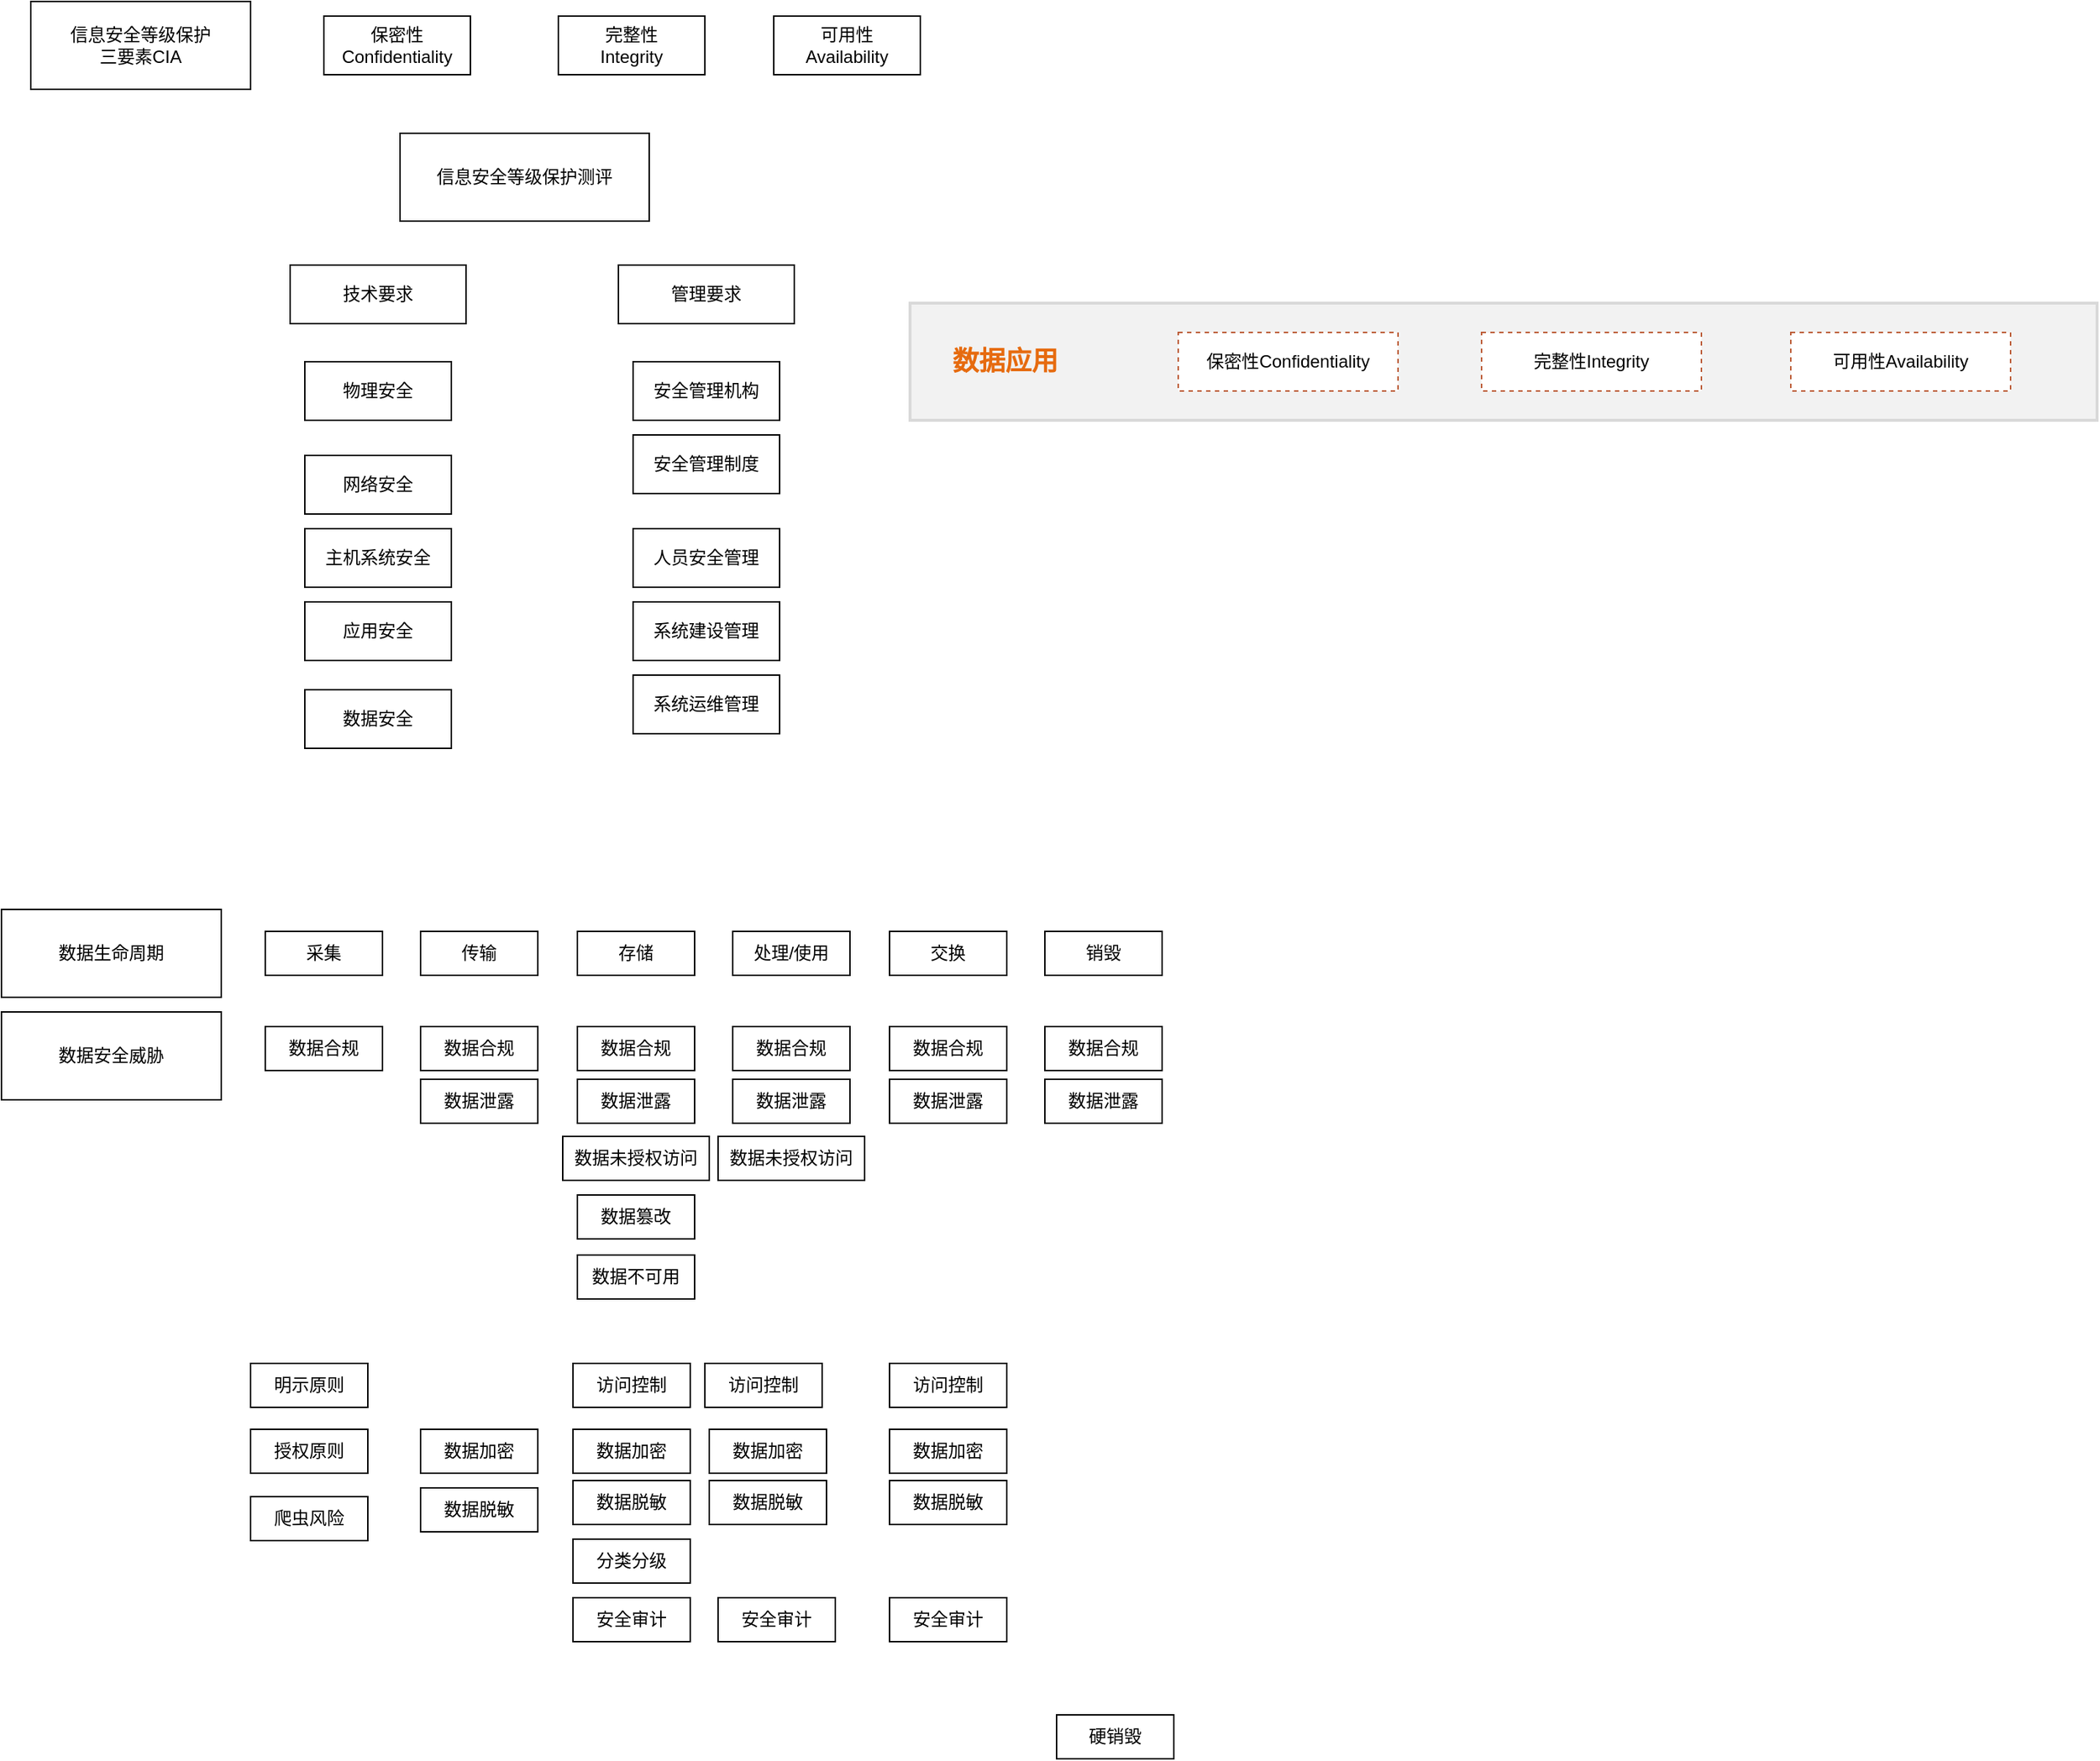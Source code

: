 <mxfile version="16.2.4" type="github">
  <diagram id="-JOhpaFIr6ul0aW_N_dZ" name="第 1 页">
    <mxGraphModel dx="1093" dy="609" grid="1" gridSize="10" guides="1" tooltips="1" connect="1" arrows="1" fold="1" page="1" pageScale="1" pageWidth="827" pageHeight="1169" math="0" shadow="0">
      <root>
        <mxCell id="0" />
        <mxCell id="1" parent="0" />
        <mxCell id="Qo1XsZpEyyAop7OG32ix-1" value="数据生命周期" style="rounded=0;whiteSpace=wrap;html=1;" parent="1" vertex="1">
          <mxGeometry x="20" y="650" width="150" height="60" as="geometry" />
        </mxCell>
        <mxCell id="Qo1XsZpEyyAop7OG32ix-2" value="采集" style="rounded=0;whiteSpace=wrap;html=1;" parent="1" vertex="1">
          <mxGeometry x="200" y="665" width="80" height="30" as="geometry" />
        </mxCell>
        <mxCell id="Qo1XsZpEyyAop7OG32ix-3" value="传输" style="rounded=0;whiteSpace=wrap;html=1;" parent="1" vertex="1">
          <mxGeometry x="306" y="665" width="80" height="30" as="geometry" />
        </mxCell>
        <mxCell id="Qo1XsZpEyyAop7OG32ix-4" value="存储" style="rounded=0;whiteSpace=wrap;html=1;" parent="1" vertex="1">
          <mxGeometry x="413" y="665" width="80" height="30" as="geometry" />
        </mxCell>
        <mxCell id="Qo1XsZpEyyAop7OG32ix-5" value="处理/使用" style="rounded=0;whiteSpace=wrap;html=1;" parent="1" vertex="1">
          <mxGeometry x="519" y="665" width="80" height="30" as="geometry" />
        </mxCell>
        <mxCell id="Qo1XsZpEyyAop7OG32ix-6" value="交换" style="rounded=0;whiteSpace=wrap;html=1;" parent="1" vertex="1">
          <mxGeometry x="626" y="665" width="80" height="30" as="geometry" />
        </mxCell>
        <mxCell id="Qo1XsZpEyyAop7OG32ix-7" value="销毁" style="rounded=0;whiteSpace=wrap;html=1;" parent="1" vertex="1">
          <mxGeometry x="732" y="665" width="80" height="30" as="geometry" />
        </mxCell>
        <mxCell id="Qo1XsZpEyyAop7OG32ix-8" value="信息安全等级保护&lt;br&gt;三要素CIA" style="rounded=0;whiteSpace=wrap;html=1;" parent="1" vertex="1">
          <mxGeometry x="40" y="30" width="150" height="60" as="geometry" />
        </mxCell>
        <mxCell id="Qo1XsZpEyyAop7OG32ix-9" value="保密性&lt;br&gt;Confidentiality" style="rounded=0;whiteSpace=wrap;html=1;" parent="1" vertex="1">
          <mxGeometry x="240" y="40" width="100" height="40" as="geometry" />
        </mxCell>
        <mxCell id="Qo1XsZpEyyAop7OG32ix-10" value="完整性&lt;br&gt;Integrity" style="rounded=0;whiteSpace=wrap;html=1;" parent="1" vertex="1">
          <mxGeometry x="400" y="40" width="100" height="40" as="geometry" />
        </mxCell>
        <mxCell id="Qo1XsZpEyyAop7OG32ix-11" value="可用性&lt;br&gt;Availability" style="rounded=0;whiteSpace=wrap;html=1;" parent="1" vertex="1">
          <mxGeometry x="547" y="40" width="100" height="40" as="geometry" />
        </mxCell>
        <mxCell id="BcR8lCa2Gur--fkkyS4Y-1" value="数据安全威胁" style="rounded=0;whiteSpace=wrap;html=1;" vertex="1" parent="1">
          <mxGeometry x="20" y="720" width="150" height="60" as="geometry" />
        </mxCell>
        <mxCell id="BcR8lCa2Gur--fkkyS4Y-2" value="数据合规" style="rounded=0;whiteSpace=wrap;html=1;" vertex="1" parent="1">
          <mxGeometry x="200" y="730" width="80" height="30" as="geometry" />
        </mxCell>
        <mxCell id="BcR8lCa2Gur--fkkyS4Y-3" value="数据不可用" style="rounded=0;whiteSpace=wrap;html=1;" vertex="1" parent="1">
          <mxGeometry x="413" y="886" width="80" height="30" as="geometry" />
        </mxCell>
        <mxCell id="BcR8lCa2Gur--fkkyS4Y-4" value="数据未授权访问" style="rounded=0;whiteSpace=wrap;html=1;" vertex="1" parent="1">
          <mxGeometry x="403" y="805" width="100" height="30" as="geometry" />
        </mxCell>
        <mxCell id="BcR8lCa2Gur--fkkyS4Y-5" value="数据泄露" style="rounded=0;whiteSpace=wrap;html=1;" vertex="1" parent="1">
          <mxGeometry x="306" y="766" width="80" height="30" as="geometry" />
        </mxCell>
        <mxCell id="BcR8lCa2Gur--fkkyS4Y-6" value="数据篡改" style="rounded=0;whiteSpace=wrap;html=1;" vertex="1" parent="1">
          <mxGeometry x="413" y="845" width="80" height="30" as="geometry" />
        </mxCell>
        <mxCell id="BcR8lCa2Gur--fkkyS4Y-14" value="数据泄露" style="rounded=0;whiteSpace=wrap;html=1;" vertex="1" parent="1">
          <mxGeometry x="413" y="766" width="80" height="30" as="geometry" />
        </mxCell>
        <mxCell id="BcR8lCa2Gur--fkkyS4Y-15" value="数据泄露" style="rounded=0;whiteSpace=wrap;html=1;" vertex="1" parent="1">
          <mxGeometry x="519" y="766" width="80" height="30" as="geometry" />
        </mxCell>
        <mxCell id="BcR8lCa2Gur--fkkyS4Y-16" value="数据未授权访问" style="rounded=0;whiteSpace=wrap;html=1;" vertex="1" parent="1">
          <mxGeometry x="509" y="805" width="100" height="30" as="geometry" />
        </mxCell>
        <mxCell id="BcR8lCa2Gur--fkkyS4Y-17" value="数据泄露" style="rounded=0;whiteSpace=wrap;html=1;" vertex="1" parent="1">
          <mxGeometry x="626" y="766" width="80" height="30" as="geometry" />
        </mxCell>
        <mxCell id="BcR8lCa2Gur--fkkyS4Y-18" value="数据泄露" style="rounded=0;whiteSpace=wrap;html=1;" vertex="1" parent="1">
          <mxGeometry x="732" y="766" width="80" height="30" as="geometry" />
        </mxCell>
        <mxCell id="BcR8lCa2Gur--fkkyS4Y-19" value="数据合规" style="rounded=0;whiteSpace=wrap;html=1;" vertex="1" parent="1">
          <mxGeometry x="306" y="730" width="80" height="30" as="geometry" />
        </mxCell>
        <mxCell id="BcR8lCa2Gur--fkkyS4Y-20" value="数据合规" style="rounded=0;whiteSpace=wrap;html=1;" vertex="1" parent="1">
          <mxGeometry x="413" y="730" width="80" height="30" as="geometry" />
        </mxCell>
        <mxCell id="BcR8lCa2Gur--fkkyS4Y-21" value="数据合规" style="rounded=0;whiteSpace=wrap;html=1;" vertex="1" parent="1">
          <mxGeometry x="519" y="730" width="80" height="30" as="geometry" />
        </mxCell>
        <mxCell id="BcR8lCa2Gur--fkkyS4Y-22" value="数据合规" style="rounded=0;whiteSpace=wrap;html=1;" vertex="1" parent="1">
          <mxGeometry x="626" y="730" width="80" height="30" as="geometry" />
        </mxCell>
        <mxCell id="BcR8lCa2Gur--fkkyS4Y-23" value="数据合规" style="rounded=0;whiteSpace=wrap;html=1;" vertex="1" parent="1">
          <mxGeometry x="732" y="730" width="80" height="30" as="geometry" />
        </mxCell>
        <mxCell id="BcR8lCa2Gur--fkkyS4Y-24" value="信息安全等级保护测评" style="rounded=0;whiteSpace=wrap;html=1;" vertex="1" parent="1">
          <mxGeometry x="292" y="120" width="170" height="60" as="geometry" />
        </mxCell>
        <mxCell id="BcR8lCa2Gur--fkkyS4Y-25" value="技术要求" style="rounded=0;whiteSpace=wrap;html=1;" vertex="1" parent="1">
          <mxGeometry x="217" y="210" width="120" height="40" as="geometry" />
        </mxCell>
        <mxCell id="BcR8lCa2Gur--fkkyS4Y-26" value="管理要求" style="rounded=0;whiteSpace=wrap;html=1;" vertex="1" parent="1">
          <mxGeometry x="441" y="210" width="120" height="40" as="geometry" />
        </mxCell>
        <mxCell id="BcR8lCa2Gur--fkkyS4Y-27" value="物理安全" style="rounded=0;whiteSpace=wrap;html=1;" vertex="1" parent="1">
          <mxGeometry x="227" y="276" width="100" height="40" as="geometry" />
        </mxCell>
        <mxCell id="BcR8lCa2Gur--fkkyS4Y-28" value="网络安全" style="rounded=0;whiteSpace=wrap;html=1;" vertex="1" parent="1">
          <mxGeometry x="227" y="340" width="100" height="40" as="geometry" />
        </mxCell>
        <mxCell id="BcR8lCa2Gur--fkkyS4Y-29" value="主机系统安全" style="rounded=0;whiteSpace=wrap;html=1;" vertex="1" parent="1">
          <mxGeometry x="227" y="390" width="100" height="40" as="geometry" />
        </mxCell>
        <mxCell id="BcR8lCa2Gur--fkkyS4Y-30" value="应用安全" style="rounded=0;whiteSpace=wrap;html=1;" vertex="1" parent="1">
          <mxGeometry x="227" y="440" width="100" height="40" as="geometry" />
        </mxCell>
        <mxCell id="BcR8lCa2Gur--fkkyS4Y-31" value="数据安全" style="rounded=0;whiteSpace=wrap;html=1;" vertex="1" parent="1">
          <mxGeometry x="227" y="500" width="100" height="40" as="geometry" />
        </mxCell>
        <mxCell id="BcR8lCa2Gur--fkkyS4Y-32" value="安全管理机构" style="rounded=0;whiteSpace=wrap;html=1;" vertex="1" parent="1">
          <mxGeometry x="451" y="276" width="100" height="40" as="geometry" />
        </mxCell>
        <mxCell id="BcR8lCa2Gur--fkkyS4Y-33" value="安全管理制度" style="rounded=0;whiteSpace=wrap;html=1;" vertex="1" parent="1">
          <mxGeometry x="451" y="326" width="100" height="40" as="geometry" />
        </mxCell>
        <mxCell id="BcR8lCa2Gur--fkkyS4Y-34" value="人员安全管理" style="rounded=0;whiteSpace=wrap;html=1;" vertex="1" parent="1">
          <mxGeometry x="451" y="390" width="100" height="40" as="geometry" />
        </mxCell>
        <mxCell id="BcR8lCa2Gur--fkkyS4Y-35" value="系统建设管理" style="rounded=0;whiteSpace=wrap;html=1;" vertex="1" parent="1">
          <mxGeometry x="451" y="440" width="100" height="40" as="geometry" />
        </mxCell>
        <mxCell id="BcR8lCa2Gur--fkkyS4Y-36" value="系统运维管理" style="rounded=0;whiteSpace=wrap;html=1;" vertex="1" parent="1">
          <mxGeometry x="451" y="490" width="100" height="40" as="geometry" />
        </mxCell>
        <mxCell id="BcR8lCa2Gur--fkkyS4Y-37" value="授权原则" style="rounded=0;whiteSpace=wrap;html=1;" vertex="1" parent="1">
          <mxGeometry x="190" y="1005" width="80" height="30" as="geometry" />
        </mxCell>
        <mxCell id="BcR8lCa2Gur--fkkyS4Y-38" value="明示原则" style="rounded=0;whiteSpace=wrap;html=1;" vertex="1" parent="1">
          <mxGeometry x="190" y="960" width="80" height="30" as="geometry" />
        </mxCell>
        <mxCell id="BcR8lCa2Gur--fkkyS4Y-39" value="数据加密" style="rounded=0;whiteSpace=wrap;html=1;" vertex="1" parent="1">
          <mxGeometry x="306" y="1005" width="80" height="30" as="geometry" />
        </mxCell>
        <mxCell id="BcR8lCa2Gur--fkkyS4Y-40" value="数据脱敏" style="rounded=0;whiteSpace=wrap;html=1;" vertex="1" parent="1">
          <mxGeometry x="306" y="1045" width="80" height="30" as="geometry" />
        </mxCell>
        <mxCell id="BcR8lCa2Gur--fkkyS4Y-41" value="爬虫风险" style="rounded=0;whiteSpace=wrap;html=1;" vertex="1" parent="1">
          <mxGeometry x="190" y="1051" width="80" height="30" as="geometry" />
        </mxCell>
        <mxCell id="BcR8lCa2Gur--fkkyS4Y-44" value="数据加密" style="rounded=0;whiteSpace=wrap;html=1;" vertex="1" parent="1">
          <mxGeometry x="410" y="1005" width="80" height="30" as="geometry" />
        </mxCell>
        <mxCell id="BcR8lCa2Gur--fkkyS4Y-45" value="访问控制" style="rounded=0;whiteSpace=wrap;html=1;" vertex="1" parent="1">
          <mxGeometry x="410" y="960" width="80" height="30" as="geometry" />
        </mxCell>
        <mxCell id="BcR8lCa2Gur--fkkyS4Y-47" value="数据脱敏" style="rounded=0;whiteSpace=wrap;html=1;" vertex="1" parent="1">
          <mxGeometry x="410" y="1040" width="80" height="30" as="geometry" />
        </mxCell>
        <mxCell id="BcR8lCa2Gur--fkkyS4Y-48" value="分类分级" style="rounded=0;whiteSpace=wrap;html=1;" vertex="1" parent="1">
          <mxGeometry x="410" y="1080" width="80" height="30" as="geometry" />
        </mxCell>
        <mxCell id="BcR8lCa2Gur--fkkyS4Y-49" value="安全审计" style="rounded=0;whiteSpace=wrap;html=1;" vertex="1" parent="1">
          <mxGeometry x="410" y="1120" width="80" height="30" as="geometry" />
        </mxCell>
        <mxCell id="BcR8lCa2Gur--fkkyS4Y-50" value="硬销毁" style="rounded=0;whiteSpace=wrap;html=1;" vertex="1" parent="1">
          <mxGeometry x="740" y="1200" width="80" height="30" as="geometry" />
        </mxCell>
        <mxCell id="BcR8lCa2Gur--fkkyS4Y-51" value="访问控制" style="rounded=0;whiteSpace=wrap;html=1;" vertex="1" parent="1">
          <mxGeometry x="500" y="960" width="80" height="30" as="geometry" />
        </mxCell>
        <mxCell id="BcR8lCa2Gur--fkkyS4Y-53" value="安全审计" style="rounded=0;whiteSpace=wrap;html=1;" vertex="1" parent="1">
          <mxGeometry x="509" y="1120" width="80" height="30" as="geometry" />
        </mxCell>
        <mxCell id="BcR8lCa2Gur--fkkyS4Y-54" value="数据脱敏" style="rounded=0;whiteSpace=wrap;html=1;" vertex="1" parent="1">
          <mxGeometry x="503" y="1040" width="80" height="30" as="geometry" />
        </mxCell>
        <mxCell id="BcR8lCa2Gur--fkkyS4Y-55" value="数据加密" style="rounded=0;whiteSpace=wrap;html=1;" vertex="1" parent="1">
          <mxGeometry x="503" y="1005" width="80" height="30" as="geometry" />
        </mxCell>
        <mxCell id="BcR8lCa2Gur--fkkyS4Y-56" value="数据脱敏" style="rounded=0;whiteSpace=wrap;html=1;" vertex="1" parent="1">
          <mxGeometry x="626" y="1040" width="80" height="30" as="geometry" />
        </mxCell>
        <mxCell id="BcR8lCa2Gur--fkkyS4Y-57" value="数据加密" style="rounded=0;whiteSpace=wrap;html=1;" vertex="1" parent="1">
          <mxGeometry x="626" y="1005" width="80" height="30" as="geometry" />
        </mxCell>
        <mxCell id="BcR8lCa2Gur--fkkyS4Y-58" value="访问控制" style="rounded=0;whiteSpace=wrap;html=1;" vertex="1" parent="1">
          <mxGeometry x="626" y="960" width="80" height="30" as="geometry" />
        </mxCell>
        <mxCell id="BcR8lCa2Gur--fkkyS4Y-59" value="安全审计" style="rounded=0;whiteSpace=wrap;html=1;" vertex="1" parent="1">
          <mxGeometry x="626" y="1120" width="80" height="30" as="geometry" />
        </mxCell>
        <mxCell id="BcR8lCa2Gur--fkkyS4Y-62" value="" style="whiteSpace=wrap;html=1;fontSize=18;fontStyle=1;strokeWidth=2;fillColor=#F2F2F2;strokeColor=#D9D9D9;" vertex="1" parent="1">
          <mxGeometry x="640" y="236" width="810" height="80" as="geometry" />
        </mxCell>
        <mxCell id="BcR8lCa2Gur--fkkyS4Y-63" value="&lt;span style=&quot;color: rgb(0 , 0 , 0)&quot;&gt;保密性&lt;/span&gt;&lt;span style=&quot;color: rgb(0 , 0 , 0)&quot;&gt;Confidentiality&lt;/span&gt;" style="whiteSpace=wrap;html=1;fillColor=#FFFFFF;strokeColor=#BB5933;fontColor=#143642;dashed=1;" vertex="1" parent="1">
          <mxGeometry x="823" y="256" width="150" height="40" as="geometry" />
        </mxCell>
        <mxCell id="BcR8lCa2Gur--fkkyS4Y-64" value="&lt;span style=&quot;color: rgb(0 , 0 , 0)&quot;&gt;可用性&lt;/span&gt;&lt;span style=&quot;color: rgb(0 , 0 , 0)&quot;&gt;Availability&lt;/span&gt;" style="whiteSpace=wrap;html=1;fillColor=#FFFFFF;strokeColor=#BB5933;fontColor=#143642;dashed=1;" vertex="1" parent="1">
          <mxGeometry x="1241" y="256" width="150" height="40" as="geometry" />
        </mxCell>
        <mxCell id="BcR8lCa2Gur--fkkyS4Y-65" value="&lt;span style=&quot;color: rgb(0 , 0 , 0)&quot;&gt;完整性&lt;/span&gt;&lt;span style=&quot;color: rgb(0 , 0 , 0)&quot;&gt;Integrity&lt;/span&gt;" style="whiteSpace=wrap;html=1;fillColor=#FFFFFF;strokeColor=#BB5933;fontColor=#143642;dashed=1;" vertex="1" parent="1">
          <mxGeometry x="1030" y="256" width="150" height="40" as="geometry" />
        </mxCell>
        <mxCell id="BcR8lCa2Gur--fkkyS4Y-69" value="数据应用" style="whiteSpace=wrap;html=1;fillColor=none;strokeColor=none;fontStyle=1;fontSize=18;fontColor=#E66B0F;" vertex="1" parent="1">
          <mxGeometry x="645" y="256" width="120" height="40" as="geometry" />
        </mxCell>
      </root>
    </mxGraphModel>
  </diagram>
</mxfile>
